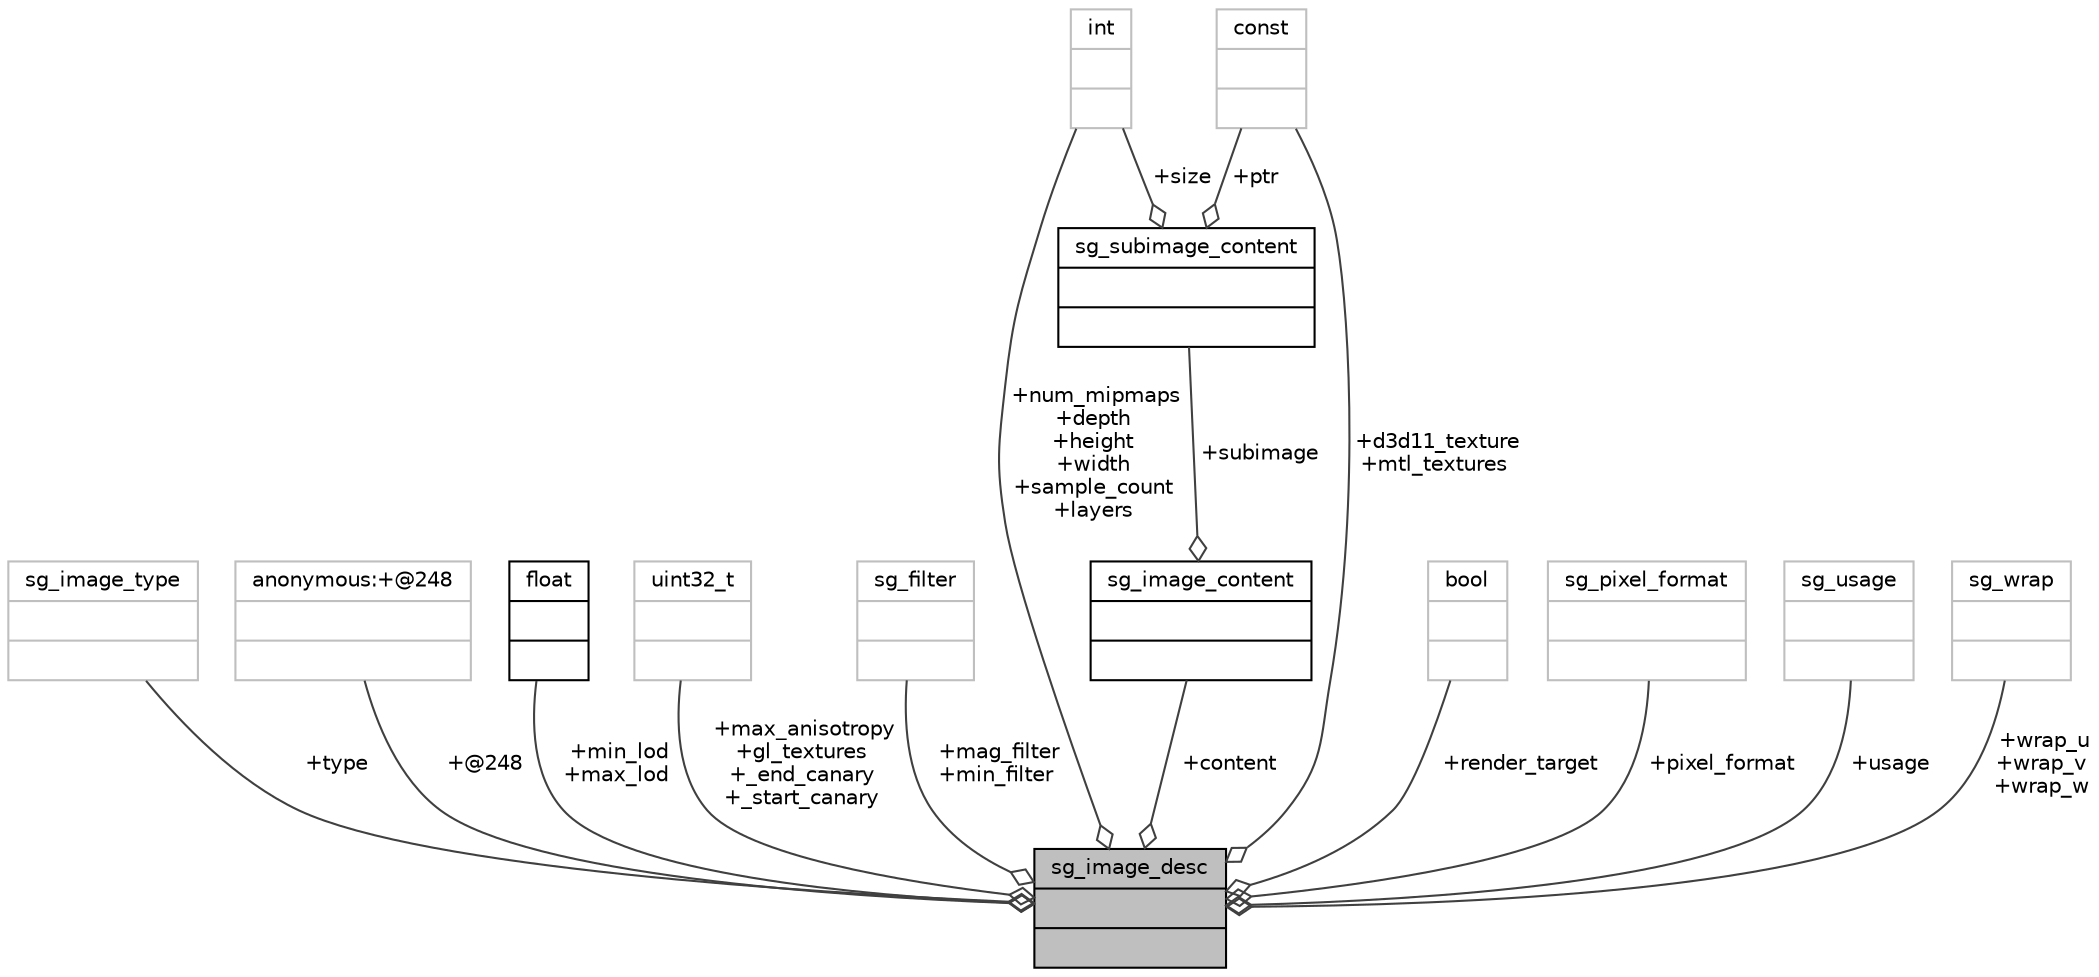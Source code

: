 digraph "sg_image_desc"
{
 // INTERACTIVE_SVG=YES
  bgcolor="transparent";
  edge [fontname="Helvetica",fontsize="10",labelfontname="Helvetica",labelfontsize="10"];
  node [fontname="Helvetica",fontsize="10",shape=record];
  Node1 [label="{sg_image_desc\n||}",height=0.2,width=0.4,color="black", fillcolor="grey75", style="filled", fontcolor="black"];
  Node2 -> Node1 [color="grey25",fontsize="10",style="solid",label=" +type" ,arrowhead="odiamond",fontname="Helvetica"];
  Node2 [label="{sg_image_type\n||}",height=0.2,width=0.4,color="grey75"];
  Node3 -> Node1 [color="grey25",fontsize="10",style="solid",label=" +@248" ,arrowhead="odiamond",fontname="Helvetica"];
  Node3 [label="{anonymous:+@248\n||}",height=0.2,width=0.4,color="grey75"];
  Node4 -> Node1 [color="grey25",fontsize="10",style="solid",label=" +min_lod\n+max_lod" ,arrowhead="odiamond",fontname="Helvetica"];
  Node4 [label="{float\n||}",height=0.2,width=0.4,color="black",URL="$d4/dc3/classfloat.html"];
  Node5 -> Node1 [color="grey25",fontsize="10",style="solid",label=" +max_anisotropy\n+gl_textures\n+_end_canary\n+_start_canary" ,arrowhead="odiamond",fontname="Helvetica"];
  Node5 [label="{uint32_t\n||}",height=0.2,width=0.4,color="grey75"];
  Node6 -> Node1 [color="grey25",fontsize="10",style="solid",label=" +mag_filter\n+min_filter" ,arrowhead="odiamond",fontname="Helvetica"];
  Node6 [label="{sg_filter\n||}",height=0.2,width=0.4,color="grey75"];
  Node7 -> Node1 [color="grey25",fontsize="10",style="solid",label=" +num_mipmaps\n+depth\n+height\n+width\n+sample_count\n+layers" ,arrowhead="odiamond",fontname="Helvetica"];
  Node7 [label="{int\n||}",height=0.2,width=0.4,color="grey75"];
  Node8 -> Node1 [color="grey25",fontsize="10",style="solid",label=" +render_target" ,arrowhead="odiamond",fontname="Helvetica"];
  Node8 [label="{bool\n||}",height=0.2,width=0.4,color="grey75"];
  Node9 -> Node1 [color="grey25",fontsize="10",style="solid",label=" +pixel_format" ,arrowhead="odiamond",fontname="Helvetica"];
  Node9 [label="{sg_pixel_format\n||}",height=0.2,width=0.4,color="grey75"];
  Node10 -> Node1 [color="grey25",fontsize="10",style="solid",label=" +usage" ,arrowhead="odiamond",fontname="Helvetica"];
  Node10 [label="{sg_usage\n||}",height=0.2,width=0.4,color="grey75"];
  Node11 -> Node1 [color="grey25",fontsize="10",style="solid",label=" +content" ,arrowhead="odiamond",fontname="Helvetica"];
  Node11 [label="{sg_image_content\n||}",height=0.2,width=0.4,color="black",URL="$dd/d44/structsg__image__content.html"];
  Node12 -> Node11 [color="grey25",fontsize="10",style="solid",label=" +subimage" ,arrowhead="odiamond",fontname="Helvetica"];
  Node12 [label="{sg_subimage_content\n||}",height=0.2,width=0.4,color="black",URL="$d1/d35/structsg__subimage__content.html"];
  Node7 -> Node12 [color="grey25",fontsize="10",style="solid",label=" +size" ,arrowhead="odiamond",fontname="Helvetica"];
  Node13 -> Node12 [color="grey25",fontsize="10",style="solid",label=" +ptr" ,arrowhead="odiamond",fontname="Helvetica"];
  Node13 [label="{const\n||}",height=0.2,width=0.4,color="grey75"];
  Node13 -> Node1 [color="grey25",fontsize="10",style="solid",label=" +d3d11_texture\n+mtl_textures" ,arrowhead="odiamond",fontname="Helvetica"];
  Node14 -> Node1 [color="grey25",fontsize="10",style="solid",label=" +wrap_u\n+wrap_v\n+wrap_w" ,arrowhead="odiamond",fontname="Helvetica"];
  Node14 [label="{sg_wrap\n||}",height=0.2,width=0.4,color="grey75"];
}
